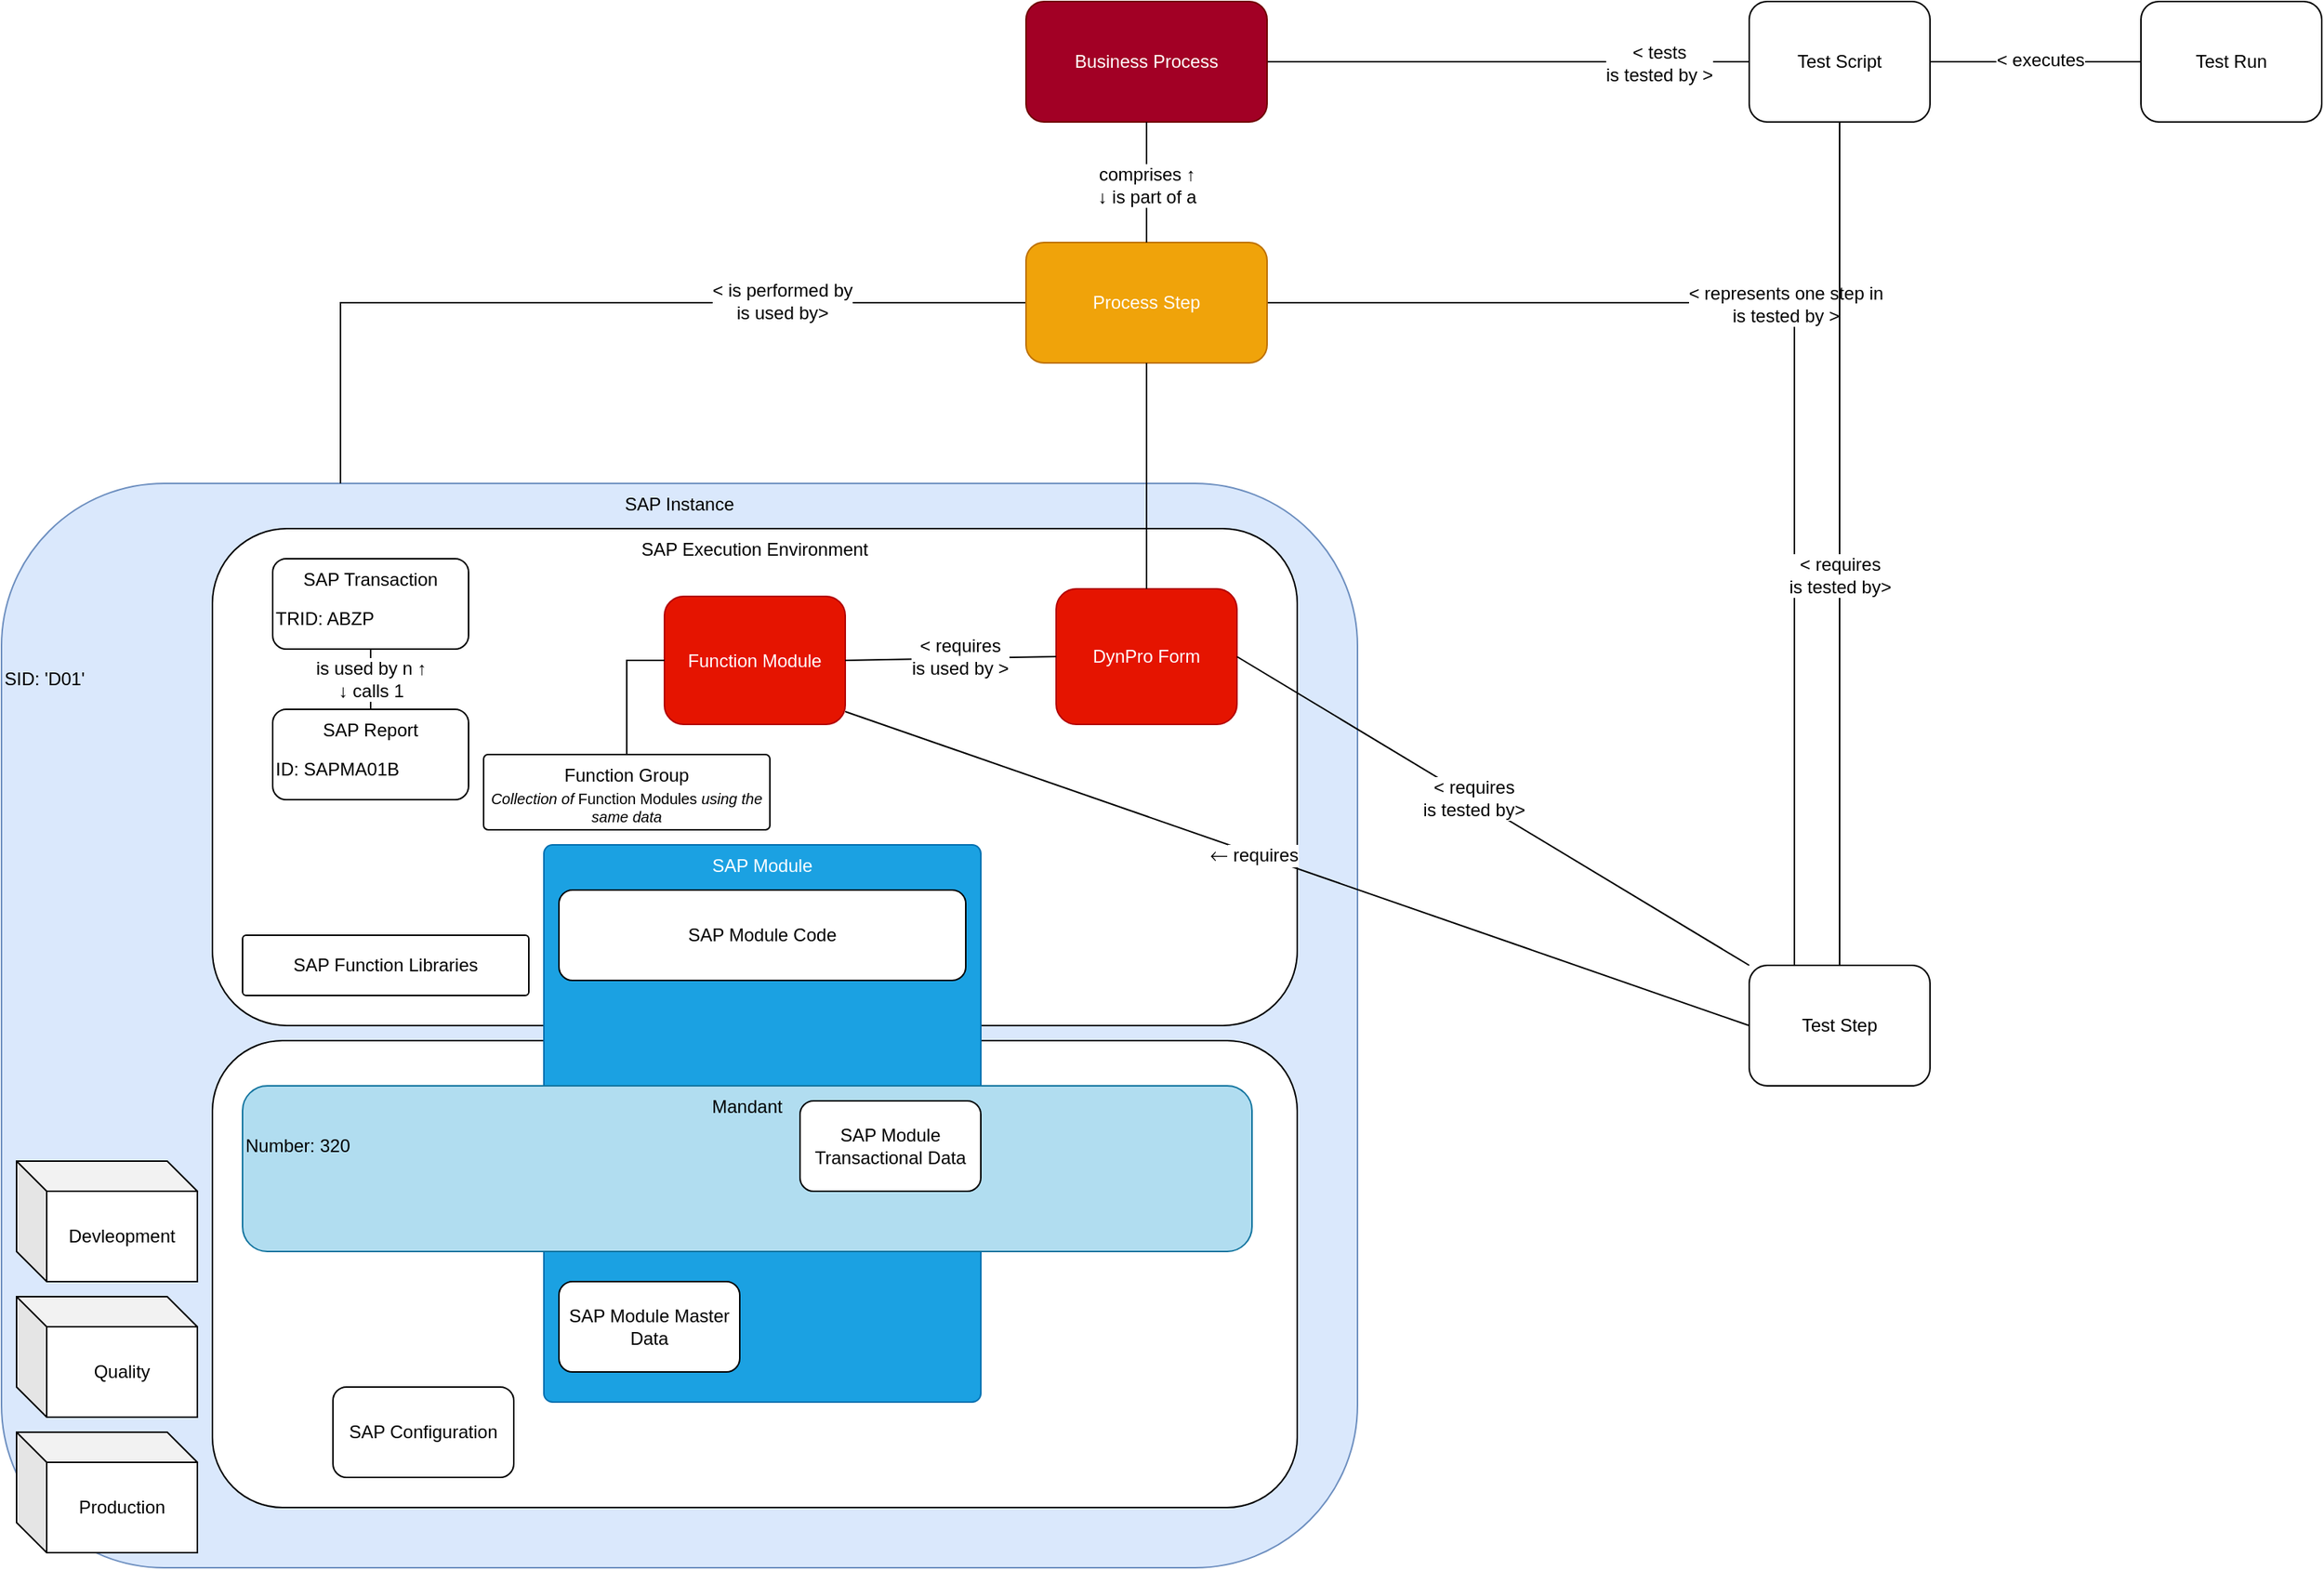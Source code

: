 <mxfile version="12.5.3" type="github">
  <diagram id="0EH3olBFqnhFymJMHP70" name="Page-1">
    <mxGraphModel dx="1181" dy="655" grid="1" gridSize="10" guides="1" tooltips="1" connect="1" arrows="1" fold="1" page="1" pageScale="1" pageWidth="1654" pageHeight="1169" math="0" shadow="0">
      <root>
        <mxCell id="0"/>
        <mxCell id="1" parent="0"/>
        <mxCell id="2iofssYLNBHGnX9hxQKu-18" value="SAP Instance" style="rounded=1;whiteSpace=wrap;html=1;horizontal=1;verticalAlign=top;fillColor=#dae8fc;strokeColor=#6c8ebf;" parent="1" vertex="1">
          <mxGeometry x="60" y="440" width="900" height="720" as="geometry"/>
        </mxCell>
        <mxCell id="2iofssYLNBHGnX9hxQKu-10" value="Database (SAP HANA)" style="rounded=1;whiteSpace=wrap;html=1;verticalAlign=top;" parent="1" vertex="1">
          <mxGeometry x="200" y="810" width="720" height="310" as="geometry"/>
        </mxCell>
        <mxCell id="2iofssYLNBHGnX9hxQKu-9" value="SAP Execution Environment" style="rounded=1;whiteSpace=wrap;html=1;verticalAlign=top;" parent="1" vertex="1">
          <mxGeometry x="200" y="470" width="720" height="330" as="geometry"/>
        </mxCell>
        <mxCell id="pgxlMCb6BvmPWI_ls00N-17" value="" style="edgeStyle=orthogonalEdgeStyle;rounded=0;comic=0;orthogonalLoop=1;jettySize=auto;html=1;endArrow=none;endFill=0;" edge="1" parent="1" source="2iofssYLNBHGnX9hxQKu-1" target="2iofssYLNBHGnX9hxQKu-2">
          <mxGeometry relative="1" as="geometry"/>
        </mxCell>
        <mxCell id="pgxlMCb6BvmPWI_ls00N-18" value="&amp;lt; executes" style="text;html=1;align=center;verticalAlign=middle;resizable=0;points=[];labelBackgroundColor=#ffffff;" vertex="1" connectable="0" parent="pgxlMCb6BvmPWI_ls00N-17">
          <mxGeometry x="-0.043" y="-1" relative="1" as="geometry">
            <mxPoint as="offset"/>
          </mxGeometry>
        </mxCell>
        <mxCell id="2iofssYLNBHGnX9hxQKu-1" value="Test Run" style="rounded=1;whiteSpace=wrap;html=1;" parent="1" vertex="1">
          <mxGeometry x="1480" y="120" width="120" height="80" as="geometry"/>
        </mxCell>
        <mxCell id="pgxlMCb6BvmPWI_ls00N-15" value="" style="edgeStyle=orthogonalEdgeStyle;rounded=0;comic=0;orthogonalLoop=1;jettySize=auto;html=1;endArrow=none;endFill=0;entryX=1;entryY=0.5;entryDx=0;entryDy=0;" edge="1" parent="1" source="2iofssYLNBHGnX9hxQKu-2" target="2iofssYLNBHGnX9hxQKu-8">
          <mxGeometry relative="1" as="geometry"/>
        </mxCell>
        <mxCell id="pgxlMCb6BvmPWI_ls00N-16" value="&lt;div&gt;&amp;lt; tests&lt;/div&gt;&lt;div&gt;is tested by &amp;gt;&lt;br&gt;&lt;/div&gt;" style="text;html=1;align=center;verticalAlign=middle;resizable=0;points=[];labelBackgroundColor=#ffffff;" vertex="1" connectable="0" parent="pgxlMCb6BvmPWI_ls00N-15">
          <mxGeometry x="-0.624" y="1" relative="1" as="geometry">
            <mxPoint as="offset"/>
          </mxGeometry>
        </mxCell>
        <mxCell id="2iofssYLNBHGnX9hxQKu-2" value="Test Script" style="rounded=1;whiteSpace=wrap;html=1;" parent="1" vertex="1">
          <mxGeometry x="1220" y="120" width="120" height="80" as="geometry"/>
        </mxCell>
        <mxCell id="pgxlMCb6BvmPWI_ls00N-7" value="" style="edgeStyle=orthogonalEdgeStyle;rounded=0;orthogonalLoop=1;jettySize=auto;html=1;endArrow=none;endFill=0;entryX=1;entryY=0.5;entryDx=0;entryDy=0;exitX=0.25;exitY=0;exitDx=0;exitDy=0;" edge="1" parent="1" source="2iofssYLNBHGnX9hxQKu-3" target="2iofssYLNBHGnX9hxQKu-15">
          <mxGeometry relative="1" as="geometry">
            <Array as="points">
              <mxPoint x="1250" y="320"/>
            </Array>
          </mxGeometry>
        </mxCell>
        <mxCell id="pgxlMCb6BvmPWI_ls00N-8" value="&amp;lt; represents one step in&lt;br&gt;is tested by &amp;gt;" style="text;html=1;align=center;verticalAlign=middle;resizable=0;points=[];labelBackgroundColor=#ffffff;" vertex="1" connectable="0" parent="pgxlMCb6BvmPWI_ls00N-7">
          <mxGeometry x="0.131" y="1" relative="1" as="geometry">
            <mxPoint as="offset"/>
          </mxGeometry>
        </mxCell>
        <mxCell id="2iofssYLNBHGnX9hxQKu-3" value="Test Step" style="rounded=1;whiteSpace=wrap;html=1;" parent="1" vertex="1">
          <mxGeometry x="1220" y="760" width="120" height="80" as="geometry"/>
        </mxCell>
        <mxCell id="2iofssYLNBHGnX9hxQKu-6" value="DynPro Form" style="rounded=1;whiteSpace=wrap;html=1;fillColor=#e51400;strokeColor=#B20000;fontColor=#ffffff;" parent="1" vertex="1">
          <mxGeometry x="760" y="510" width="120" height="90" as="geometry"/>
        </mxCell>
        <mxCell id="2iofssYLNBHGnX9hxQKu-7" value="SAP Module" style="rounded=1;whiteSpace=wrap;html=1;verticalAlign=top;arcSize=2;fillColor=#1ba1e2;strokeColor=#006EAF;fontColor=#ffffff;" parent="1" vertex="1">
          <mxGeometry x="420" y="680" width="290" height="370" as="geometry"/>
        </mxCell>
        <mxCell id="2iofssYLNBHGnX9hxQKu-8" value="Business Process" style="rounded=1;whiteSpace=wrap;html=1;fillColor=#a20025;strokeColor=#6F0000;fontColor=#ffffff;" parent="1" vertex="1">
          <mxGeometry x="740" y="120" width="160" height="80" as="geometry"/>
        </mxCell>
        <mxCell id="2iofssYLNBHGnX9hxQKu-11" value="SAP Configuration" style="rounded=1;whiteSpace=wrap;html=1;" parent="1" vertex="1">
          <mxGeometry x="280" y="1040" width="120" height="60" as="geometry"/>
        </mxCell>
        <mxCell id="2iofssYLNBHGnX9hxQKu-12" value="SAP Module Master Data" style="rounded=1;whiteSpace=wrap;html=1;" parent="1" vertex="1">
          <mxGeometry x="430" y="970" width="120" height="60" as="geometry"/>
        </mxCell>
        <mxCell id="2iofssYLNBHGnX9hxQKu-14" value="&lt;div&gt;SAP Module Code&lt;br&gt;&lt;/div&gt;" style="rounded=1;whiteSpace=wrap;html=1;" parent="1" vertex="1">
          <mxGeometry x="430" y="710" width="270" height="60" as="geometry"/>
        </mxCell>
        <mxCell id="pgxlMCb6BvmPWI_ls00N-3" style="edgeStyle=orthogonalEdgeStyle;rounded=0;orthogonalLoop=1;jettySize=auto;html=1;exitX=0;exitY=0.5;exitDx=0;exitDy=0;entryX=0.25;entryY=0;entryDx=0;entryDy=0;endArrow=none;endFill=0;" edge="1" parent="1" source="2iofssYLNBHGnX9hxQKu-15" target="2iofssYLNBHGnX9hxQKu-18">
          <mxGeometry relative="1" as="geometry"/>
        </mxCell>
        <mxCell id="pgxlMCb6BvmPWI_ls00N-4" value="&amp;lt; is performed by&lt;br&gt;is used by&amp;gt;" style="text;html=1;align=center;verticalAlign=middle;resizable=0;points=[];labelBackgroundColor=#ffffff;" vertex="1" connectable="0" parent="pgxlMCb6BvmPWI_ls00N-3">
          <mxGeometry x="-0.435" y="-1" relative="1" as="geometry">
            <mxPoint as="offset"/>
          </mxGeometry>
        </mxCell>
        <mxCell id="2iofssYLNBHGnX9hxQKu-15" value="Process Step" style="rounded=1;whiteSpace=wrap;html=1;fillColor=#f0a30a;strokeColor=#BD7000;fontColor=#ffffff;" parent="1" vertex="1">
          <mxGeometry x="740" y="280" width="160" height="80" as="geometry"/>
        </mxCell>
        <mxCell id="2iofssYLNBHGnX9hxQKu-17" value="Function Module" style="rounded=1;whiteSpace=wrap;html=1;fillColor=#e51400;strokeColor=#B20000;fontColor=#ffffff;" parent="1" vertex="1">
          <mxGeometry x="500" y="515" width="120" height="85" as="geometry"/>
        </mxCell>
        <mxCell id="2iofssYLNBHGnX9hxQKu-21" value="" style="endArrow=none;html=1;entryX=0;entryY=0.5;entryDx=0;entryDy=0;exitX=1;exitY=0.9;exitDx=0;exitDy=0;exitPerimeter=0;" parent="1" source="2iofssYLNBHGnX9hxQKu-17" target="2iofssYLNBHGnX9hxQKu-3" edge="1">
          <mxGeometry width="50" height="50" relative="1" as="geometry">
            <mxPoint x="60" y="1190" as="sourcePoint"/>
            <mxPoint x="110" y="1140" as="targetPoint"/>
          </mxGeometry>
        </mxCell>
        <mxCell id="2iofssYLNBHGnX9hxQKu-22" value="⃪ requires" style="text;html=1;align=center;verticalAlign=middle;resizable=0;points=[];labelBackgroundColor=#ffffff;" parent="2iofssYLNBHGnX9hxQKu-21" vertex="1" connectable="0">
          <mxGeometry x="-0.076" relative="1" as="geometry">
            <mxPoint y="-1" as="offset"/>
          </mxGeometry>
        </mxCell>
        <mxCell id="2iofssYLNBHGnX9hxQKu-23" value="" style="endArrow=none;html=1;entryX=0;entryY=0;entryDx=0;entryDy=0;exitX=1;exitY=0.5;exitDx=0;exitDy=0;" parent="1" source="2iofssYLNBHGnX9hxQKu-6" target="2iofssYLNBHGnX9hxQKu-3" edge="1">
          <mxGeometry width="50" height="50" relative="1" as="geometry">
            <mxPoint x="630" y="560" as="sourcePoint"/>
            <mxPoint x="940" y="420" as="targetPoint"/>
          </mxGeometry>
        </mxCell>
        <mxCell id="2iofssYLNBHGnX9hxQKu-24" value="&amp;lt; requires&lt;br&gt;is tested by&amp;gt;" style="text;html=1;align=center;verticalAlign=middle;resizable=0;points=[];labelBackgroundColor=#ffffff;" parent="2iofssYLNBHGnX9hxQKu-23" vertex="1" connectable="0">
          <mxGeometry x="-0.076" relative="1" as="geometry">
            <mxPoint y="-1" as="offset"/>
          </mxGeometry>
        </mxCell>
        <mxCell id="2iofssYLNBHGnX9hxQKu-25" value="" style="endArrow=none;html=1;entryX=1;entryY=0.5;entryDx=0;entryDy=0;exitX=0;exitY=0.5;exitDx=0;exitDy=0;" parent="1" source="2iofssYLNBHGnX9hxQKu-6" target="2iofssYLNBHGnX9hxQKu-17" edge="1">
          <mxGeometry width="50" height="50" relative="1" as="geometry">
            <mxPoint x="880" y="660" as="sourcePoint"/>
            <mxPoint x="970" y="450" as="targetPoint"/>
          </mxGeometry>
        </mxCell>
        <mxCell id="2iofssYLNBHGnX9hxQKu-26" value="&amp;lt; requires&lt;br&gt;is used by &amp;gt;" style="text;html=1;align=center;verticalAlign=middle;resizable=0;points=[];labelBackgroundColor=#ffffff;" parent="2iofssYLNBHGnX9hxQKu-25" vertex="1" connectable="0">
          <mxGeometry x="-0.076" relative="1" as="geometry">
            <mxPoint y="-1" as="offset"/>
          </mxGeometry>
        </mxCell>
        <mxCell id="-UwRbHGBUcmQI9_FIhXQ-3" value="" style="endArrow=none;html=1;entryX=0.5;entryY=1;entryDx=0;entryDy=0;exitX=0.5;exitY=0;exitDx=0;exitDy=0;" parent="1" source="2iofssYLNBHGnX9hxQKu-15" target="2iofssYLNBHGnX9hxQKu-8" edge="1">
          <mxGeometry width="50" height="50" relative="1" as="geometry">
            <mxPoint x="890" y="585" as="sourcePoint"/>
            <mxPoint x="1200" y="460" as="targetPoint"/>
          </mxGeometry>
        </mxCell>
        <mxCell id="-UwRbHGBUcmQI9_FIhXQ-4" value="comprises ↑&lt;br&gt;↓ is part of a" style="text;html=1;align=center;verticalAlign=middle;resizable=0;points=[];labelBackgroundColor=#ffffff;" parent="-UwRbHGBUcmQI9_FIhXQ-3" vertex="1" connectable="0">
          <mxGeometry x="-0.076" relative="1" as="geometry">
            <mxPoint y="-1" as="offset"/>
          </mxGeometry>
        </mxCell>
        <mxCell id="-UwRbHGBUcmQI9_FIhXQ-5" value="SID: &#39;D01&#39;" style="text;html=1;strokeColor=none;fillColor=none;align=left;verticalAlign=middle;whiteSpace=wrap;rounded=0;labelPosition=center;verticalLabelPosition=middle;" parent="1" vertex="1">
          <mxGeometry x="60" y="560" width="120" height="20" as="geometry"/>
        </mxCell>
        <mxCell id="2iofssYLNBHGnX9hxQKu-19" value="Mandant" style="rounded=1;whiteSpace=wrap;html=1;horizontal=1;verticalAlign=top;fillColor=#b1ddf0;strokeColor=#10739e;" parent="1" vertex="1">
          <mxGeometry x="220" y="840" width="670" height="110" as="geometry"/>
        </mxCell>
        <mxCell id="2iofssYLNBHGnX9hxQKu-13" value="SAP Module Transactional Data" style="rounded=1;whiteSpace=wrap;html=1;" parent="1" vertex="1">
          <mxGeometry x="590" y="850" width="120" height="60" as="geometry"/>
        </mxCell>
        <mxCell id="pgxlMCb6BvmPWI_ls00N-1" value="SAP Function Libraries" style="rounded=1;whiteSpace=wrap;html=1;arcSize=6;" vertex="1" parent="1">
          <mxGeometry x="220" y="740" width="190" height="40" as="geometry"/>
        </mxCell>
        <mxCell id="-UwRbHGBUcmQI9_FIhXQ-7" value="Number: 320" style="text;html=1;strokeColor=none;fillColor=none;align=left;verticalAlign=middle;whiteSpace=wrap;rounded=0;labelPosition=center;verticalLabelPosition=middle;" parent="1" vertex="1">
          <mxGeometry x="220" y="870" width="120" height="20" as="geometry"/>
        </mxCell>
        <mxCell id="pgxlMCb6BvmPWI_ls00N-9" value="Devleopment" style="shape=cube;whiteSpace=wrap;html=1;boundedLbl=1;backgroundOutline=1;darkOpacity=0.05;darkOpacity2=0.1;align=center;" vertex="1" parent="1">
          <mxGeometry x="70" y="890" width="120" height="80" as="geometry"/>
        </mxCell>
        <mxCell id="pgxlMCb6BvmPWI_ls00N-10" value="Quality" style="shape=cube;whiteSpace=wrap;html=1;boundedLbl=1;backgroundOutline=1;darkOpacity=0.05;darkOpacity2=0.1;align=center;" vertex="1" parent="1">
          <mxGeometry x="70" y="980" width="120" height="80" as="geometry"/>
        </mxCell>
        <mxCell id="pgxlMCb6BvmPWI_ls00N-11" value="Production" style="shape=cube;whiteSpace=wrap;html=1;boundedLbl=1;backgroundOutline=1;darkOpacity=0.05;darkOpacity2=0.1;align=center;" vertex="1" parent="1">
          <mxGeometry x="70" y="1070" width="120" height="80" as="geometry"/>
        </mxCell>
        <mxCell id="pgxlMCb6BvmPWI_ls00N-12" value="" style="endArrow=none;html=1;entryX=0.5;entryY=1;entryDx=0;entryDy=0;exitX=0.5;exitY=0;exitDx=0;exitDy=0;comic=0;" edge="1" parent="1" source="2iofssYLNBHGnX9hxQKu-3" target="2iofssYLNBHGnX9hxQKu-2">
          <mxGeometry width="50" height="50" relative="1" as="geometry">
            <mxPoint x="1170" y="1040" as="sourcePoint"/>
            <mxPoint x="1260" y="850" as="targetPoint"/>
          </mxGeometry>
        </mxCell>
        <mxCell id="pgxlMCb6BvmPWI_ls00N-13" value="&amp;lt; requires&lt;br&gt;is tested by&amp;gt;" style="text;html=1;align=center;verticalAlign=middle;resizable=0;points=[];labelBackgroundColor=#ffffff;" vertex="1" connectable="0" parent="pgxlMCb6BvmPWI_ls00N-12">
          <mxGeometry x="-0.076" relative="1" as="geometry">
            <mxPoint y="-1" as="offset"/>
          </mxGeometry>
        </mxCell>
        <mxCell id="pgxlMCb6BvmPWI_ls00N-20" value="" style="endArrow=none;html=1;" edge="1" parent="1" source="2iofssYLNBHGnX9hxQKu-6" target="2iofssYLNBHGnX9hxQKu-15">
          <mxGeometry width="50" height="50" relative="1" as="geometry">
            <mxPoint x="60" y="1230" as="sourcePoint"/>
            <mxPoint x="110" y="1180" as="targetPoint"/>
          </mxGeometry>
        </mxCell>
        <mxCell id="pgxlMCb6BvmPWI_ls00N-21" value="SAP Report" style="rounded=1;whiteSpace=wrap;html=1;verticalAlign=top;" vertex="1" parent="1">
          <mxGeometry x="240" y="590" width="130" height="60" as="geometry"/>
        </mxCell>
        <mxCell id="pgxlMCb6BvmPWI_ls00N-24" style="edgeStyle=orthogonalEdgeStyle;rounded=0;comic=0;orthogonalLoop=1;jettySize=auto;html=1;exitX=0.5;exitY=1;exitDx=0;exitDy=0;entryX=0.5;entryY=0;entryDx=0;entryDy=0;endArrow=none;endFill=0;" edge="1" parent="1" source="pgxlMCb6BvmPWI_ls00N-22" target="pgxlMCb6BvmPWI_ls00N-21">
          <mxGeometry relative="1" as="geometry"/>
        </mxCell>
        <mxCell id="pgxlMCb6BvmPWI_ls00N-26" value="is used by n ↑&lt;br&gt;↓ calls 1" style="text;html=1;align=center;verticalAlign=middle;resizable=0;points=[];labelBackgroundColor=#ffffff;" vertex="1" connectable="0" parent="pgxlMCb6BvmPWI_ls00N-24">
          <mxGeometry x="0.369" y="2" relative="1" as="geometry">
            <mxPoint x="-2" y="-7.62" as="offset"/>
          </mxGeometry>
        </mxCell>
        <mxCell id="pgxlMCb6BvmPWI_ls00N-22" value="&lt;div&gt;SAP Transaction&lt;br&gt;&lt;/div&gt;" style="rounded=1;whiteSpace=wrap;html=1;verticalAlign=top;" vertex="1" parent="1">
          <mxGeometry x="240" y="490" width="130" height="60" as="geometry"/>
        </mxCell>
        <mxCell id="pgxlMCb6BvmPWI_ls00N-27" value="TRID: ABZP" style="text;html=1;strokeColor=none;fillColor=none;align=left;verticalAlign=middle;whiteSpace=wrap;rounded=0;labelPosition=center;verticalLabelPosition=middle;" vertex="1" parent="1">
          <mxGeometry x="240" y="520" width="130" height="20" as="geometry"/>
        </mxCell>
        <mxCell id="pgxlMCb6BvmPWI_ls00N-28" value="ID: SAPMA01B" style="text;html=1;strokeColor=none;fillColor=none;align=left;verticalAlign=middle;whiteSpace=wrap;rounded=0;labelPosition=center;verticalLabelPosition=middle;" vertex="1" parent="1">
          <mxGeometry x="240" y="620" width="130" height="20" as="geometry"/>
        </mxCell>
        <mxCell id="pgxlMCb6BvmPWI_ls00N-32" value="" style="edgeStyle=orthogonalEdgeStyle;rounded=0;comic=0;orthogonalLoop=1;jettySize=auto;html=1;endArrow=none;endFill=0;entryX=0;entryY=0.5;entryDx=0;entryDy=0;" edge="1" parent="1" source="pgxlMCb6BvmPWI_ls00N-30" target="2iofssYLNBHGnX9hxQKu-17">
          <mxGeometry relative="1" as="geometry"/>
        </mxCell>
        <mxCell id="pgxlMCb6BvmPWI_ls00N-30" value="Function Group" style="rounded=1;whiteSpace=wrap;html=1;arcSize=6;verticalAlign=top;" vertex="1" parent="1">
          <mxGeometry x="380" y="620" width="190" height="50" as="geometry"/>
        </mxCell>
        <mxCell id="pgxlMCb6BvmPWI_ls00N-33" value="&lt;i&gt;Collection of &lt;/i&gt;Function Modules&lt;i&gt; using the same data&lt;/i&gt;" style="text;html=1;strokeColor=none;fillColor=none;align=center;verticalAlign=middle;whiteSpace=wrap;rounded=0;fontSize=10;" vertex="1" parent="1">
          <mxGeometry x="380" y="640" width="190" height="30" as="geometry"/>
        </mxCell>
      </root>
    </mxGraphModel>
  </diagram>
</mxfile>
